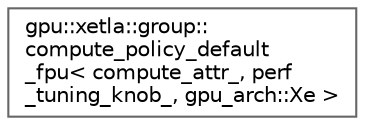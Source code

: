 digraph "Graphical Class Hierarchy"
{
 // LATEX_PDF_SIZE
  bgcolor="transparent";
  edge [fontname=Helvetica,fontsize=10,labelfontname=Helvetica,labelfontsize=10];
  node [fontname=Helvetica,fontsize=10,shape=box,height=0.2,width=0.4];
  rankdir="LR";
  Node0 [id="Node000000",label="gpu::xetla::group::\lcompute_policy_default\l_fpu\< compute_attr_, perf\l_tuning_knob_, gpu_arch::Xe \>",height=0.2,width=0.4,color="grey40", fillcolor="white", style="filled",URL="$structgpu_1_1xetla_1_1group_1_1compute__policy__default__fpu_3_01compute__attr___00_01perf__tuni47256acf2d5985beff28b2772c102b96.html",tooltip="Specialized for Xe architecture."];
}
